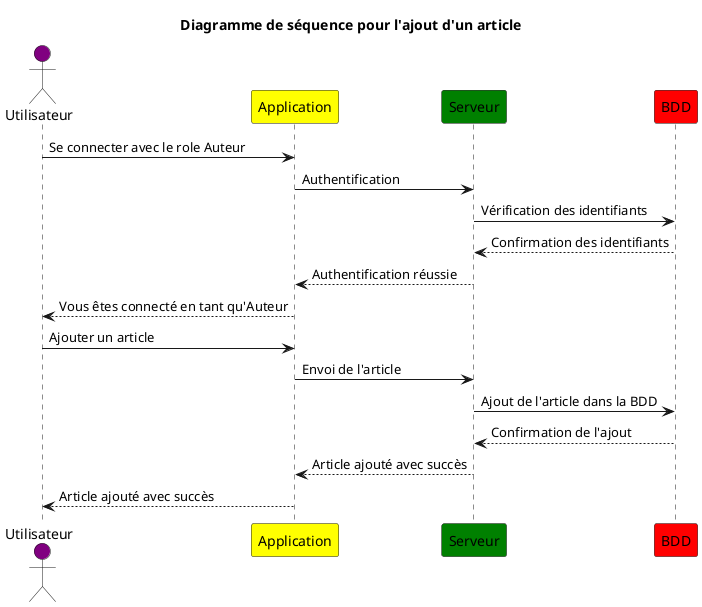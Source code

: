 @startuml AjoutArticle 
title "Diagramme de séquence pour l'ajout d'un article" 

actor Utilisateur as U #Purple 
participant Application as A #Yellow 
participant Serveur as S #Green 
participant BDD as Db #Red 

U -> A : Se connecter avec le role Auteur
A -> S : Authentification 
S -> Db : Vérification des identifiants 
Db --> S : Confirmation des identifiants
S --> A : Authentification réussie
A --> U : Vous êtes connecté en tant qu'Auteur
U -> A : Ajouter un article
A -> S : Envoi de l'article
S -> Db : Ajout de l'article dans la BDD
Db --> S : Confirmation de l'ajout
S --> A : Article ajouté avec succès
A --> U : Article ajouté avec succès

@enduml  